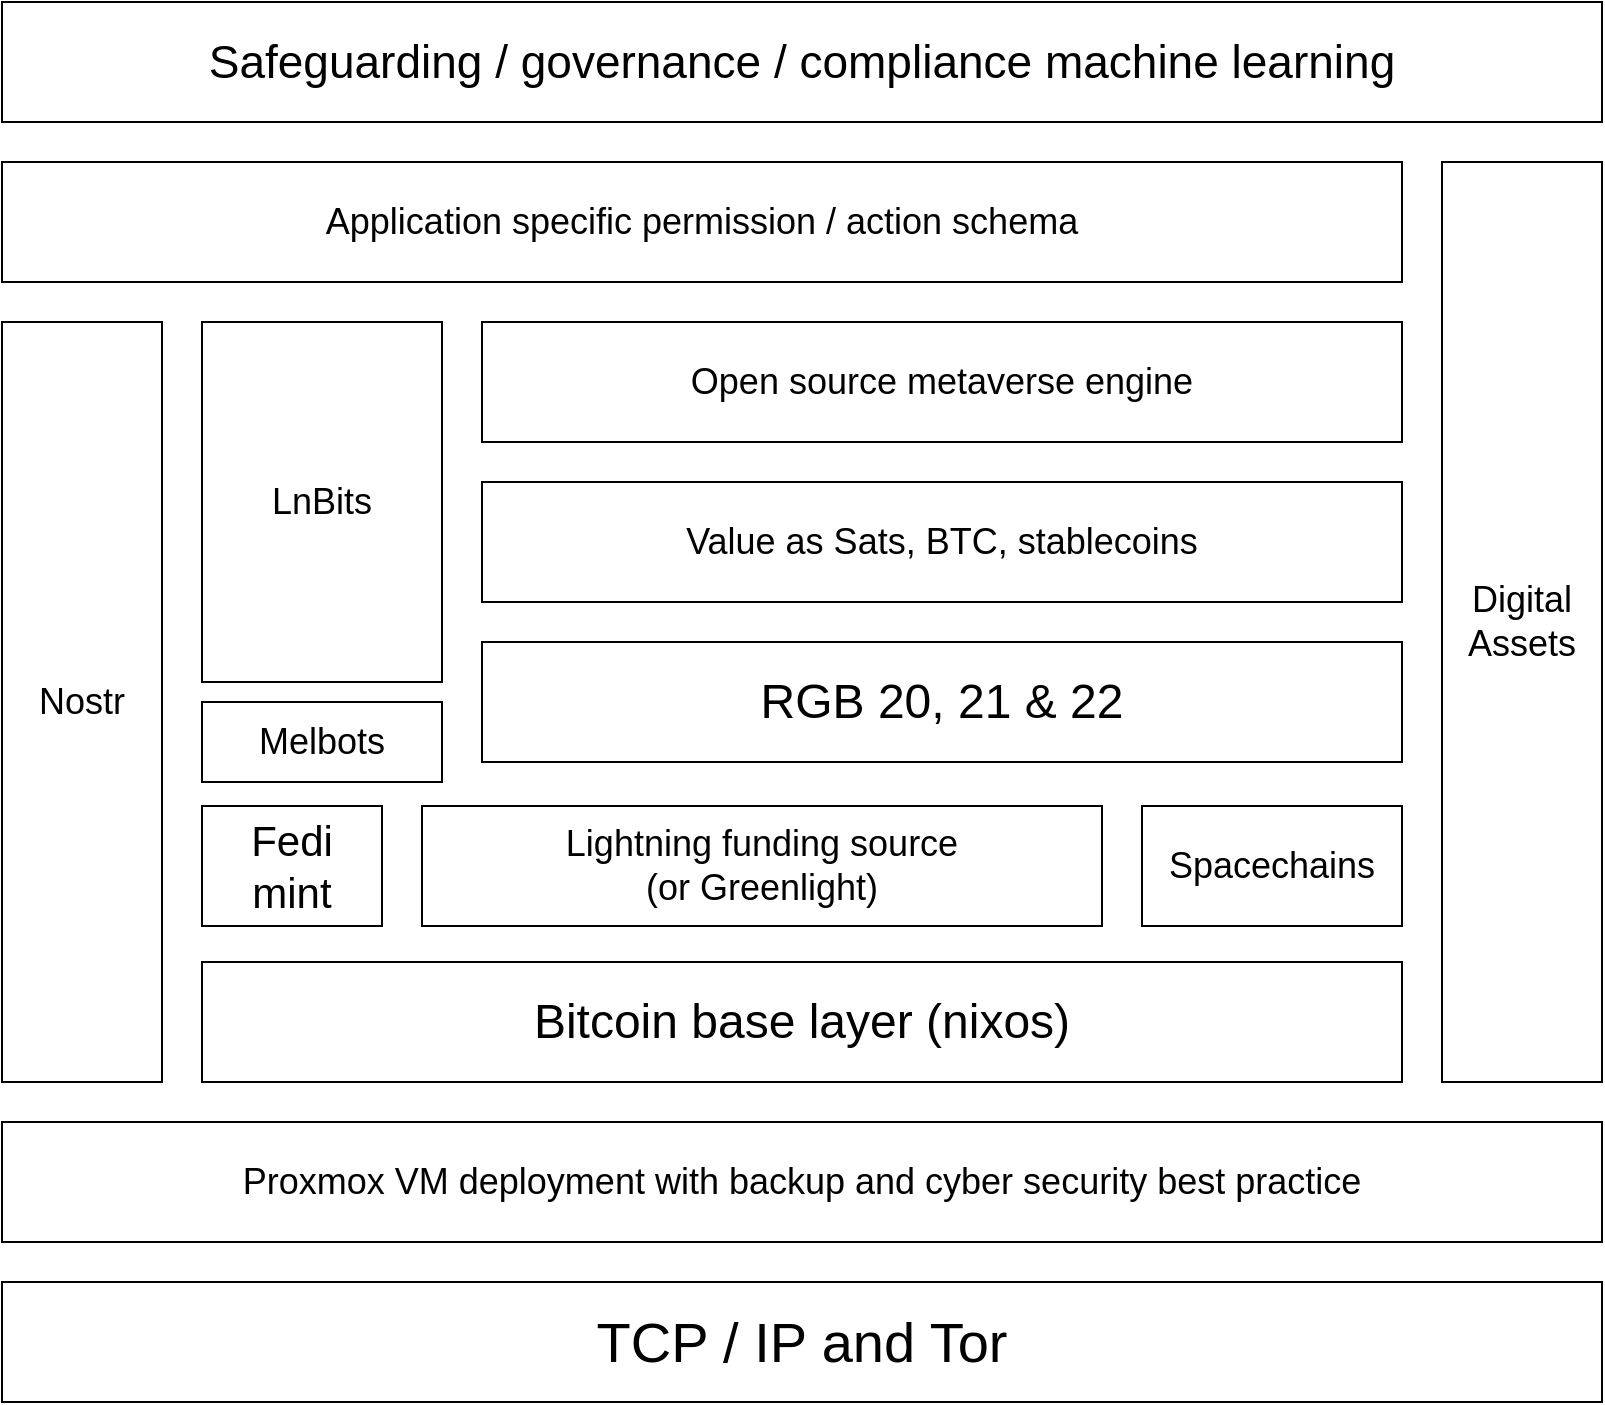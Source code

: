 <mxfile version="20.2.3" type="device"><diagram id="Xb5dDSHbkUPvXCf4QT5v" name="Page-1"><mxGraphModel dx="1235" dy="1865" grid="1" gridSize="10" guides="1" tooltips="1" connect="1" arrows="1" fold="1" page="1" pageScale="1" pageWidth="827" pageHeight="1169" math="0" shadow="0"><root><mxCell id="0"/><mxCell id="1" parent="0"/><mxCell id="B-n56ZhfrExhMbKjsAAy-1" value="&lt;font style=&quot;font-size: 18px&quot;&gt;Application specific permission / action schema&lt;br&gt;&lt;/font&gt;" style="rounded=0;whiteSpace=wrap;html=1;" parent="1" vertex="1"><mxGeometry x="70" y="-20" width="700" height="60" as="geometry"/></mxCell><mxCell id="B-n56ZhfrExhMbKjsAAy-2" value="Nostr" style="rounded=0;whiteSpace=wrap;html=1;fontSize=18;" parent="1" vertex="1"><mxGeometry x="70" y="60" width="80" height="380" as="geometry"/></mxCell><mxCell id="B-n56ZhfrExhMbKjsAAy-3" value="LnBits" style="rounded=0;whiteSpace=wrap;html=1;fontSize=18;" parent="1" vertex="1"><mxGeometry x="170" y="60" width="120" height="180" as="geometry"/></mxCell><mxCell id="B-n56ZhfrExhMbKjsAAy-4" value="&lt;font style=&quot;font-size: 18px&quot;&gt;Open source metaverse engine&lt;/font&gt;" style="rounded=0;whiteSpace=wrap;html=1;" parent="1" vertex="1"><mxGeometry x="310" y="60" width="460" height="60" as="geometry"/></mxCell><mxCell id="B-n56ZhfrExhMbKjsAAy-5" value="&lt;font style=&quot;font-size: 18px&quot;&gt;Value as Sats, BTC, stablecoins&lt;br&gt;&lt;/font&gt;" style="rounded=0;whiteSpace=wrap;html=1;" parent="1" vertex="1"><mxGeometry x="310" y="140" width="460" height="60" as="geometry"/></mxCell><mxCell id="B-n56ZhfrExhMbKjsAAy-6" value="&lt;font style=&quot;font-size: 24px;&quot;&gt;RGB 20, 21 &amp;amp; 22&lt;/font&gt;" style="rounded=0;whiteSpace=wrap;html=1;" parent="1" vertex="1"><mxGeometry x="310" y="220" width="460" height="60" as="geometry"/></mxCell><mxCell id="B-n56ZhfrExhMbKjsAAy-9" value="&lt;div&gt;&lt;font style=&quot;font-size: 18px&quot;&gt;Lightning funding source&lt;/font&gt;&lt;/div&gt;&lt;div&gt;&lt;font style=&quot;font-size: 18px&quot;&gt;(or Greenlight)&lt;br&gt; &lt;/font&gt;&lt;/div&gt;" style="rounded=0;whiteSpace=wrap;html=1;" parent="1" vertex="1"><mxGeometry x="280" y="302" width="340" height="60" as="geometry"/></mxCell><mxCell id="B-n56ZhfrExhMbKjsAAy-10" value="&lt;font style=&quot;font-size: 24px&quot;&gt;Bitcoin base layer (nixos)&lt;br&gt;&lt;/font&gt;" style="rounded=0;whiteSpace=wrap;html=1;" parent="1" vertex="1"><mxGeometry x="170" y="380" width="600" height="60" as="geometry"/></mxCell><mxCell id="B-n56ZhfrExhMbKjsAAy-11" value="&lt;font style=&quot;font-size: 18px&quot;&gt;Proxmox VM deployment with backup and cyber security best practice&lt;/font&gt;" style="rounded=0;whiteSpace=wrap;html=1;" parent="1" vertex="1"><mxGeometry x="70" y="460" width="800" height="60" as="geometry"/></mxCell><mxCell id="B-n56ZhfrExhMbKjsAAy-12" value="&lt;div&gt;Digital&lt;br&gt;&lt;/div&gt;&lt;div&gt;Assets&lt;/div&gt;" style="rounded=0;whiteSpace=wrap;html=1;fontSize=18;" parent="1" vertex="1"><mxGeometry x="790" y="-20" width="80" height="460" as="geometry"/></mxCell><mxCell id="rogDhsEdb_ogYTwn3Vkx-2" value="&lt;font style=&quot;font-size: 18px;&quot;&gt;Spacechains&lt;/font&gt;" style="rounded=0;whiteSpace=wrap;html=1;" parent="1" vertex="1"><mxGeometry x="640" y="302" width="130" height="60" as="geometry"/></mxCell><mxCell id="lK3HveFzYCJKZlLocUZu-1" value="&lt;font style=&quot;font-size: 23px;&quot;&gt;Safeguarding / governance / compliance machine learning&lt;/font&gt;" style="rounded=0;whiteSpace=wrap;html=1;" parent="1" vertex="1"><mxGeometry x="70" y="-100" width="800" height="60" as="geometry"/></mxCell><mxCell id="_nbFTdevKmTxQL1_tZz9-1" value="&lt;font style=&quot;font-size: 28px;&quot;&gt;TCP / IP and Tor&lt;br&gt;&lt;/font&gt;" style="rounded=0;whiteSpace=wrap;html=1;" parent="1" vertex="1"><mxGeometry x="70" y="540" width="800" height="60" as="geometry"/></mxCell><mxCell id="WDA7tFfqk-w_jbpTVP37-1" value="&lt;div style=&quot;font-size: 21px;&quot;&gt;&lt;font style=&quot;font-size: 21px;&quot;&gt;Fedi&lt;/font&gt;&lt;/div&gt;&lt;div style=&quot;font-size: 21px;&quot;&gt;&lt;font style=&quot;font-size: 21px;&quot;&gt;mint&lt;/font&gt;&lt;/div&gt;" style="rounded=0;whiteSpace=wrap;html=1;" parent="1" vertex="1"><mxGeometry x="170" y="302" width="90" height="60" as="geometry"/></mxCell><mxCell id="kETkWWeYPJxKjak6lNL0-1" value="&lt;font style=&quot;font-size: 18px;&quot;&gt;Melbots&lt;/font&gt;" style="rounded=0;whiteSpace=wrap;html=1;" vertex="1" parent="1"><mxGeometry x="170" y="250" width="120" height="40" as="geometry"/></mxCell></root></mxGraphModel></diagram></mxfile>